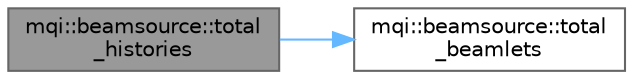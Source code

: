 digraph "mqi::beamsource::total_histories"
{
 // LATEX_PDF_SIZE
  bgcolor="transparent";
  edge [fontname=Helvetica,fontsize=10,labelfontname=Helvetica,labelfontsize=10];
  node [fontname=Helvetica,fontsize=10,shape=box,height=0.2,width=0.4];
  rankdir="LR";
  Node1 [id="Node000001",label="mqi::beamsource::total\l_histories",height=0.2,width=0.4,color="gray40", fillcolor="grey60", style="filled", fontcolor="black",tooltip="Returns the total number of histories for all beamlets."];
  Node1 -> Node2 [id="edge1_Node000001_Node000002",color="steelblue1",style="solid",tooltip=" "];
  Node2 [id="Node000002",label="mqi::beamsource::total\l_beamlets",height=0.2,width=0.4,color="grey40", fillcolor="white", style="filled",URL="$classmqi_1_1beamsource.html#a8cb53a42506de99381a0eee29f6dbc35",tooltip="Returns the total number of beamlets in the source."];
}
